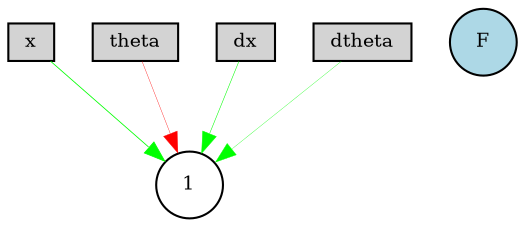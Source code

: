 digraph {
	node [fontsize=9 height=0.2 shape=circle width=0.2]
	x [fillcolor=lightgray shape=box style=filled]
	theta [fillcolor=lightgray shape=box style=filled]
	dx [fillcolor=lightgray shape=box style=filled]
	dtheta [fillcolor=lightgray shape=box style=filled]
	F [fillcolor=lightblue style=filled]
	dtheta -> 1 [color=green penwidth=0.15330265546533695 style=solid]
	x -> 1 [color=green penwidth=0.390473452467608 style=solid]
	theta -> 1 [color=red penwidth=0.17388255870729874 style=solid]
	dx -> 1 [color=green penwidth=0.25697225396578904 style=solid]
}
